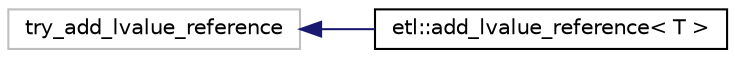 digraph "Graphical Class Hierarchy"
{
  edge [fontname="Helvetica",fontsize="10",labelfontname="Helvetica",labelfontsize="10"];
  node [fontname="Helvetica",fontsize="10",shape=record];
  rankdir="LR";
  Node12 [label="try_add_lvalue_reference",height=0.2,width=0.4,color="grey75", fillcolor="white", style="filled"];
  Node12 -> Node0 [dir="back",color="midnightblue",fontsize="10",style="solid",fontname="Helvetica"];
  Node0 [label="etl::add_lvalue_reference\< T \>",height=0.2,width=0.4,color="black", fillcolor="white", style="filled",URL="$structetl_1_1add__lvalue__reference.html"];
}
